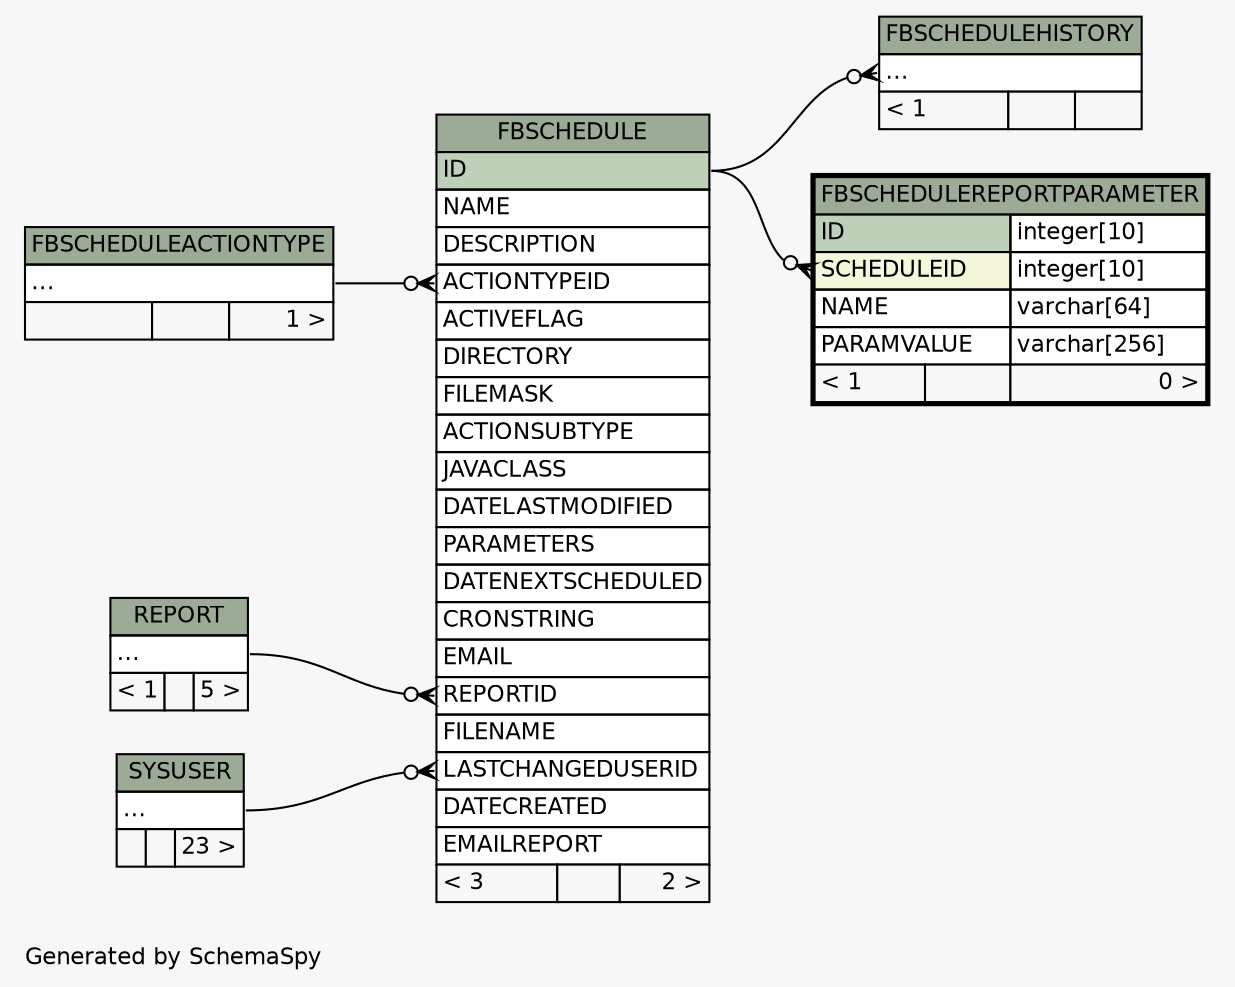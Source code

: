 // dot 2.26.3 on Linux 3.5.0-34-generic
// SchemaSpy rev 590
digraph "twoDegreesRelationshipsDiagram" {
  graph [
    rankdir="RL"
    bgcolor="#f7f7f7"
    label="\nGenerated by SchemaSpy"
    labeljust="l"
    nodesep="0.18"
    ranksep="0.46"
    fontname="Helvetica"
    fontsize="11"
  ];
  node [
    fontname="Helvetica"
    fontsize="11"
    shape="plaintext"
  ];
  edge [
    arrowsize="0.8"
  ];
  "FBSCHEDULE":"ACTIONTYPEID":w -> "FBSCHEDULEACTIONTYPE":"elipses":e [arrowhead=none dir=back arrowtail=crowodot];
  "FBSCHEDULE":"LASTCHANGEDUSERID":w -> "SYSUSER":"elipses":e [arrowhead=none dir=back arrowtail=crowodot];
  "FBSCHEDULE":"REPORTID":w -> "REPORT":"elipses":e [arrowhead=none dir=back arrowtail=crowodot];
  "FBSCHEDULEHISTORY":"elipses":w -> "FBSCHEDULE":"ID":e [arrowhead=none dir=back arrowtail=crowodot];
  "FBSCHEDULEREPORTPARAMETER":"SCHEDULEID":w -> "FBSCHEDULE":"ID":e [arrowhead=none dir=back arrowtail=crowodot];
  "FBSCHEDULE" [
    label=<
    <TABLE BORDER="0" CELLBORDER="1" CELLSPACING="0" BGCOLOR="#ffffff">
      <TR><TD COLSPAN="3" BGCOLOR="#9bab96" ALIGN="CENTER">FBSCHEDULE</TD></TR>
      <TR><TD PORT="ID" COLSPAN="3" BGCOLOR="#bed1b8" ALIGN="LEFT">ID</TD></TR>
      <TR><TD PORT="NAME" COLSPAN="3" ALIGN="LEFT">NAME</TD></TR>
      <TR><TD PORT="DESCRIPTION" COLSPAN="3" ALIGN="LEFT">DESCRIPTION</TD></TR>
      <TR><TD PORT="ACTIONTYPEID" COLSPAN="3" ALIGN="LEFT">ACTIONTYPEID</TD></TR>
      <TR><TD PORT="ACTIVEFLAG" COLSPAN="3" ALIGN="LEFT">ACTIVEFLAG</TD></TR>
      <TR><TD PORT="DIRECTORY" COLSPAN="3" ALIGN="LEFT">DIRECTORY</TD></TR>
      <TR><TD PORT="FILEMASK" COLSPAN="3" ALIGN="LEFT">FILEMASK</TD></TR>
      <TR><TD PORT="ACTIONSUBTYPE" COLSPAN="3" ALIGN="LEFT">ACTIONSUBTYPE</TD></TR>
      <TR><TD PORT="JAVACLASS" COLSPAN="3" ALIGN="LEFT">JAVACLASS</TD></TR>
      <TR><TD PORT="DATELASTMODIFIED" COLSPAN="3" ALIGN="LEFT">DATELASTMODIFIED</TD></TR>
      <TR><TD PORT="PARAMETERS" COLSPAN="3" ALIGN="LEFT">PARAMETERS</TD></TR>
      <TR><TD PORT="DATENEXTSCHEDULED" COLSPAN="3" ALIGN="LEFT">DATENEXTSCHEDULED</TD></TR>
      <TR><TD PORT="CRONSTRING" COLSPAN="3" ALIGN="LEFT">CRONSTRING</TD></TR>
      <TR><TD PORT="EMAIL" COLSPAN="3" ALIGN="LEFT">EMAIL</TD></TR>
      <TR><TD PORT="REPORTID" COLSPAN="3" ALIGN="LEFT">REPORTID</TD></TR>
      <TR><TD PORT="FILENAME" COLSPAN="3" ALIGN="LEFT">FILENAME</TD></TR>
      <TR><TD PORT="LASTCHANGEDUSERID" COLSPAN="3" ALIGN="LEFT">LASTCHANGEDUSERID</TD></TR>
      <TR><TD PORT="DATECREATED" COLSPAN="3" ALIGN="LEFT">DATECREATED</TD></TR>
      <TR><TD PORT="EMAILREPORT" COLSPAN="3" ALIGN="LEFT">EMAILREPORT</TD></TR>
      <TR><TD ALIGN="LEFT" BGCOLOR="#f7f7f7">&lt; 3</TD><TD ALIGN="RIGHT" BGCOLOR="#f7f7f7">  </TD><TD ALIGN="RIGHT" BGCOLOR="#f7f7f7">2 &gt;</TD></TR>
    </TABLE>>
    URL="FBSCHEDULE.html"
    tooltip="FBSCHEDULE"
  ];
  "FBSCHEDULEACTIONTYPE" [
    label=<
    <TABLE BORDER="0" CELLBORDER="1" CELLSPACING="0" BGCOLOR="#ffffff">
      <TR><TD COLSPAN="3" BGCOLOR="#9bab96" ALIGN="CENTER">FBSCHEDULEACTIONTYPE</TD></TR>
      <TR><TD PORT="elipses" COLSPAN="3" ALIGN="LEFT">...</TD></TR>
      <TR><TD ALIGN="LEFT" BGCOLOR="#f7f7f7">  </TD><TD ALIGN="RIGHT" BGCOLOR="#f7f7f7">  </TD><TD ALIGN="RIGHT" BGCOLOR="#f7f7f7">1 &gt;</TD></TR>
    </TABLE>>
    URL="FBSCHEDULEACTIONTYPE.html"
    tooltip="FBSCHEDULEACTIONTYPE"
  ];
  "FBSCHEDULEHISTORY" [
    label=<
    <TABLE BORDER="0" CELLBORDER="1" CELLSPACING="0" BGCOLOR="#ffffff">
      <TR><TD COLSPAN="3" BGCOLOR="#9bab96" ALIGN="CENTER">FBSCHEDULEHISTORY</TD></TR>
      <TR><TD PORT="elipses" COLSPAN="3" ALIGN="LEFT">...</TD></TR>
      <TR><TD ALIGN="LEFT" BGCOLOR="#f7f7f7">&lt; 1</TD><TD ALIGN="RIGHT" BGCOLOR="#f7f7f7">  </TD><TD ALIGN="RIGHT" BGCOLOR="#f7f7f7">  </TD></TR>
    </TABLE>>
    URL="FBSCHEDULEHISTORY.html"
    tooltip="FBSCHEDULEHISTORY"
  ];
  "FBSCHEDULEREPORTPARAMETER" [
    label=<
    <TABLE BORDER="2" CELLBORDER="1" CELLSPACING="0" BGCOLOR="#ffffff">
      <TR><TD COLSPAN="3" BGCOLOR="#9bab96" ALIGN="CENTER">FBSCHEDULEREPORTPARAMETER</TD></TR>
      <TR><TD PORT="ID" COLSPAN="2" BGCOLOR="#bed1b8" ALIGN="LEFT">ID</TD><TD PORT="ID.type" ALIGN="LEFT">integer[10]</TD></TR>
      <TR><TD PORT="SCHEDULEID" COLSPAN="2" BGCOLOR="#f4f7da" ALIGN="LEFT">SCHEDULEID</TD><TD PORT="SCHEDULEID.type" ALIGN="LEFT">integer[10]</TD></TR>
      <TR><TD PORT="NAME" COLSPAN="2" ALIGN="LEFT">NAME</TD><TD PORT="NAME.type" ALIGN="LEFT">varchar[64]</TD></TR>
      <TR><TD PORT="PARAMVALUE" COLSPAN="2" ALIGN="LEFT">PARAMVALUE</TD><TD PORT="PARAMVALUE.type" ALIGN="LEFT">varchar[256]</TD></TR>
      <TR><TD ALIGN="LEFT" BGCOLOR="#f7f7f7">&lt; 1</TD><TD ALIGN="RIGHT" BGCOLOR="#f7f7f7">  </TD><TD ALIGN="RIGHT" BGCOLOR="#f7f7f7">0 &gt;</TD></TR>
    </TABLE>>
    URL="FBSCHEDULEREPORTPARAMETER.html"
    tooltip="FBSCHEDULEREPORTPARAMETER"
  ];
  "REPORT" [
    label=<
    <TABLE BORDER="0" CELLBORDER="1" CELLSPACING="0" BGCOLOR="#ffffff">
      <TR><TD COLSPAN="3" BGCOLOR="#9bab96" ALIGN="CENTER">REPORT</TD></TR>
      <TR><TD PORT="elipses" COLSPAN="3" ALIGN="LEFT">...</TD></TR>
      <TR><TD ALIGN="LEFT" BGCOLOR="#f7f7f7">&lt; 1</TD><TD ALIGN="RIGHT" BGCOLOR="#f7f7f7">  </TD><TD ALIGN="RIGHT" BGCOLOR="#f7f7f7">5 &gt;</TD></TR>
    </TABLE>>
    URL="REPORT.html"
    tooltip="REPORT"
  ];
  "SYSUSER" [
    label=<
    <TABLE BORDER="0" CELLBORDER="1" CELLSPACING="0" BGCOLOR="#ffffff">
      <TR><TD COLSPAN="3" BGCOLOR="#9bab96" ALIGN="CENTER">SYSUSER</TD></TR>
      <TR><TD PORT="elipses" COLSPAN="3" ALIGN="LEFT">...</TD></TR>
      <TR><TD ALIGN="LEFT" BGCOLOR="#f7f7f7">  </TD><TD ALIGN="RIGHT" BGCOLOR="#f7f7f7">  </TD><TD ALIGN="RIGHT" BGCOLOR="#f7f7f7">23 &gt;</TD></TR>
    </TABLE>>
    URL="SYSUSER.html"
    tooltip="SYSUSER"
  ];
}
